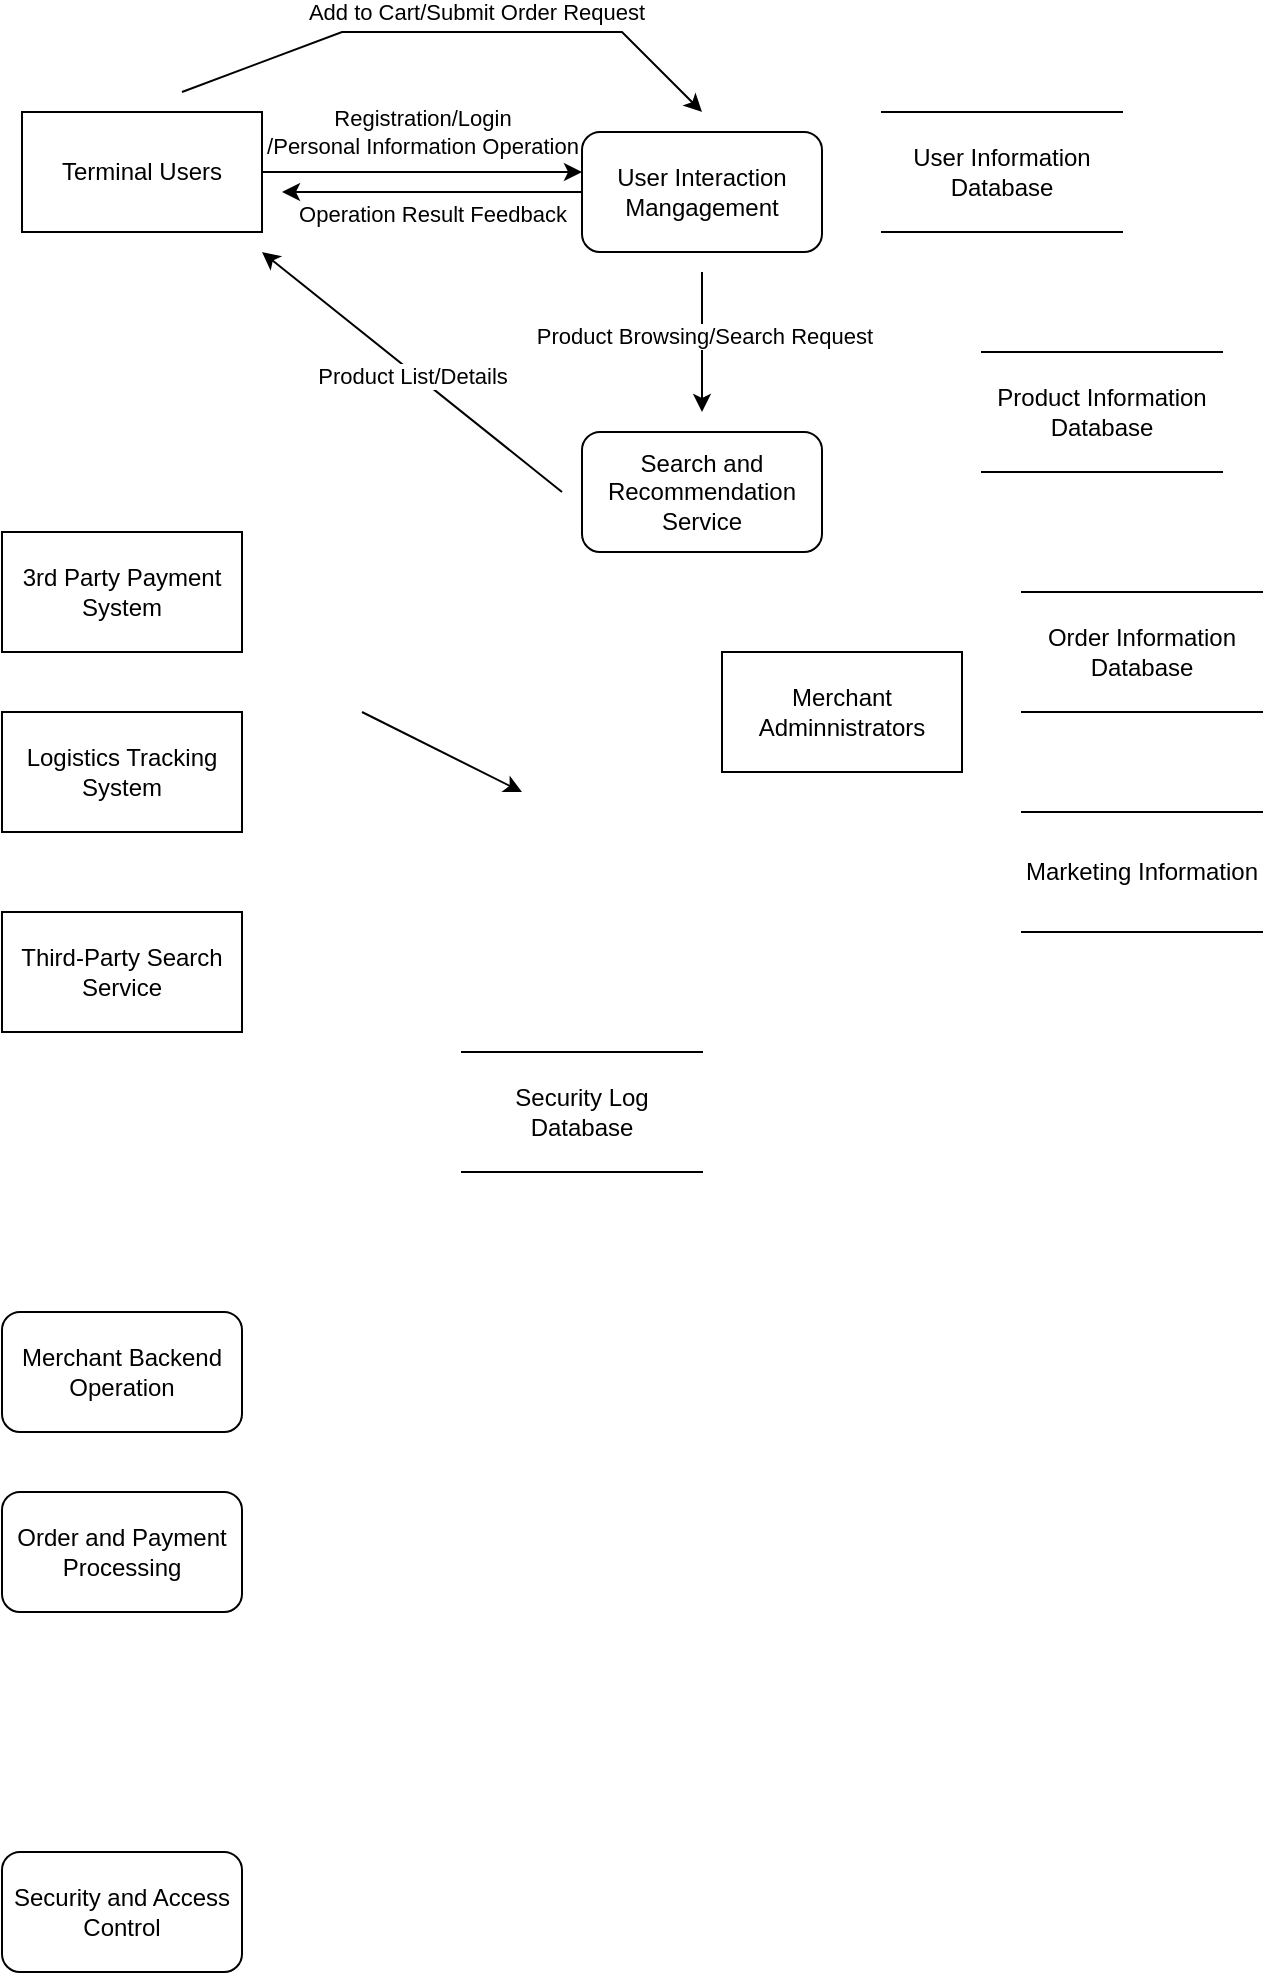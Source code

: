 <mxfile version="28.2.7" pages="2">
  <diagram name="第 1 页" id="47mwr4FIBFNXmbGjkMcd">
    <mxGraphModel dx="634" dy="1791" grid="1" gridSize="10" guides="1" tooltips="1" connect="1" arrows="1" fold="1" page="1" pageScale="1" pageWidth="827" pageHeight="1169" math="0" shadow="0">
      <root>
        <mxCell id="0" />
        <mxCell id="1" parent="0" />
        <mxCell id="0mrhXAH8OAZem-QqKEtG-1" value="Terminal Users" style="rounded=0;whiteSpace=wrap;html=1;" vertex="1" parent="1">
          <mxGeometry x="90" y="30" width="120" height="60" as="geometry" />
        </mxCell>
        <mxCell id="0mrhXAH8OAZem-QqKEtG-2" value="Merchant Adminnistrators" style="rounded=0;whiteSpace=wrap;html=1;" vertex="1" parent="1">
          <mxGeometry x="440" y="300" width="120" height="60" as="geometry" />
        </mxCell>
        <mxCell id="0mrhXAH8OAZem-QqKEtG-3" value="3rd Party Payment System" style="rounded=0;whiteSpace=wrap;html=1;" vertex="1" parent="1">
          <mxGeometry x="80" y="240" width="120" height="60" as="geometry" />
        </mxCell>
        <mxCell id="0mrhXAH8OAZem-QqKEtG-4" value="Logistics Tracking System" style="rounded=0;whiteSpace=wrap;html=1;" vertex="1" parent="1">
          <mxGeometry x="80" y="330" width="120" height="60" as="geometry" />
        </mxCell>
        <mxCell id="0mrhXAH8OAZem-QqKEtG-5" value="Third-Party Search Service" style="rounded=0;whiteSpace=wrap;html=1;" vertex="1" parent="1">
          <mxGeometry x="80" y="430" width="120" height="60" as="geometry" />
        </mxCell>
        <mxCell id="0mrhXAH8OAZem-QqKEtG-19" style="edgeStyle=orthogonalEdgeStyle;rounded=0;orthogonalLoop=1;jettySize=auto;html=1;" edge="1" parent="1" source="0mrhXAH8OAZem-QqKEtG-7">
          <mxGeometry relative="1" as="geometry">
            <mxPoint x="220" y="70" as="targetPoint" />
          </mxGeometry>
        </mxCell>
        <mxCell id="0mrhXAH8OAZem-QqKEtG-20" value="Operation Result Feedback" style="edgeLabel;html=1;align=center;verticalAlign=middle;resizable=0;points=[];" vertex="1" connectable="0" parent="0mrhXAH8OAZem-QqKEtG-19">
          <mxGeometry y="4" relative="1" as="geometry">
            <mxPoint y="6" as="offset" />
          </mxGeometry>
        </mxCell>
        <mxCell id="0mrhXAH8OAZem-QqKEtG-7" value="User Interaction Mangagement" style="rounded=1;whiteSpace=wrap;html=1;" vertex="1" parent="1">
          <mxGeometry x="370" y="40" width="120" height="60" as="geometry" />
        </mxCell>
        <mxCell id="0mrhXAH8OAZem-QqKEtG-8" value="Merchant Backend Operation" style="rounded=1;whiteSpace=wrap;html=1;" vertex="1" parent="1">
          <mxGeometry x="80" y="630" width="120" height="60" as="geometry" />
        </mxCell>
        <mxCell id="0mrhXAH8OAZem-QqKEtG-9" value="Search and Recommendation Service" style="rounded=1;whiteSpace=wrap;html=1;" vertex="1" parent="1">
          <mxGeometry x="370" y="190" width="120" height="60" as="geometry" />
        </mxCell>
        <mxCell id="0mrhXAH8OAZem-QqKEtG-10" value="Order and Payment Processing" style="rounded=1;whiteSpace=wrap;html=1;" vertex="1" parent="1">
          <mxGeometry x="80" y="720" width="120" height="60" as="geometry" />
        </mxCell>
        <mxCell id="0mrhXAH8OAZem-QqKEtG-11" value="Security and Access Control" style="rounded=1;whiteSpace=wrap;html=1;" vertex="1" parent="1">
          <mxGeometry x="80" y="900" width="120" height="60" as="geometry" />
        </mxCell>
        <mxCell id="0mrhXAH8OAZem-QqKEtG-12" value="User Information Database" style="shape=partialRectangle;whiteSpace=wrap;html=1;left=0;right=0;fillColor=none;" vertex="1" parent="1">
          <mxGeometry x="520" y="30" width="120" height="60" as="geometry" />
        </mxCell>
        <mxCell id="0mrhXAH8OAZem-QqKEtG-13" value="Product Information Database" style="shape=partialRectangle;whiteSpace=wrap;html=1;left=0;right=0;fillColor=none;" vertex="1" parent="1">
          <mxGeometry x="570" y="150" width="120" height="60" as="geometry" />
        </mxCell>
        <mxCell id="0mrhXAH8OAZem-QqKEtG-14" value="Order Information Database" style="shape=partialRectangle;whiteSpace=wrap;html=1;left=0;right=0;fillColor=none;" vertex="1" parent="1">
          <mxGeometry x="590" y="270" width="120" height="60" as="geometry" />
        </mxCell>
        <mxCell id="0mrhXAH8OAZem-QqKEtG-15" value="Marketing Information" style="shape=partialRectangle;whiteSpace=wrap;html=1;left=0;right=0;fillColor=none;" vertex="1" parent="1">
          <mxGeometry x="590" y="380" width="120" height="60" as="geometry" />
        </mxCell>
        <mxCell id="0mrhXAH8OAZem-QqKEtG-16" value="Security Log Database" style="shape=partialRectangle;whiteSpace=wrap;html=1;left=0;right=0;fillColor=none;" vertex="1" parent="1">
          <mxGeometry x="310" y="500" width="120" height="60" as="geometry" />
        </mxCell>
        <mxCell id="0mrhXAH8OAZem-QqKEtG-17" value="" style="endArrow=classic;html=1;rounded=0;exitX=1;exitY=0.5;exitDx=0;exitDy=0;" edge="1" parent="1" source="0mrhXAH8OAZem-QqKEtG-1">
          <mxGeometry width="50" height="50" relative="1" as="geometry">
            <mxPoint x="220" y="60" as="sourcePoint" />
            <mxPoint x="370" y="60" as="targetPoint" />
          </mxGeometry>
        </mxCell>
        <mxCell id="0mrhXAH8OAZem-QqKEtG-18" value="Registration/Login&lt;div&gt;/Personal Information Operation&lt;/div&gt;" style="edgeLabel;html=1;align=center;verticalAlign=middle;resizable=0;points=[];" vertex="1" connectable="0" parent="0mrhXAH8OAZem-QqKEtG-17">
          <mxGeometry x="-0.175" y="2" relative="1" as="geometry">
            <mxPoint x="14" y="-18" as="offset" />
          </mxGeometry>
        </mxCell>
        <mxCell id="y3LFcYZT-C3Oiw_jnrEs-1" value="" style="edgeStyle=none;orthogonalLoop=1;jettySize=auto;html=1;rounded=0;" edge="1" parent="1">
          <mxGeometry width="80" relative="1" as="geometry">
            <mxPoint x="430" y="110" as="sourcePoint" />
            <mxPoint x="430" y="180" as="targetPoint" />
            <Array as="points" />
          </mxGeometry>
        </mxCell>
        <mxCell id="y3LFcYZT-C3Oiw_jnrEs-3" value="Product Browsing/Search Request" style="edgeLabel;html=1;align=center;verticalAlign=middle;resizable=0;points=[];" vertex="1" connectable="0" parent="y3LFcYZT-C3Oiw_jnrEs-1">
          <mxGeometry x="-0.1" y="1" relative="1" as="geometry">
            <mxPoint as="offset" />
          </mxGeometry>
        </mxCell>
        <mxCell id="y3LFcYZT-C3Oiw_jnrEs-2" value="" style="edgeStyle=none;orthogonalLoop=1;jettySize=auto;html=1;rounded=0;" edge="1" parent="1">
          <mxGeometry width="80" relative="1" as="geometry">
            <mxPoint x="260" y="330" as="sourcePoint" />
            <mxPoint x="340" y="370" as="targetPoint" />
            <Array as="points" />
          </mxGeometry>
        </mxCell>
        <mxCell id="y3LFcYZT-C3Oiw_jnrEs-4" value="" style="edgeStyle=none;orthogonalLoop=1;jettySize=auto;html=1;rounded=0;" edge="1" parent="1">
          <mxGeometry width="80" relative="1" as="geometry">
            <mxPoint x="360" y="220" as="sourcePoint" />
            <mxPoint x="210" y="100" as="targetPoint" />
            <Array as="points" />
          </mxGeometry>
        </mxCell>
        <mxCell id="y3LFcYZT-C3Oiw_jnrEs-5" value="Product List/Details" style="edgeLabel;html=1;align=center;verticalAlign=middle;resizable=0;points=[];" vertex="1" connectable="0" parent="y3LFcYZT-C3Oiw_jnrEs-4">
          <mxGeometry x="-0.01" y="1" relative="1" as="geometry">
            <mxPoint as="offset" />
          </mxGeometry>
        </mxCell>
        <mxCell id="y3LFcYZT-C3Oiw_jnrEs-6" value="" style="edgeStyle=none;orthogonalLoop=1;jettySize=auto;html=1;rounded=0;" edge="1" parent="1">
          <mxGeometry width="80" relative="1" as="geometry">
            <mxPoint x="170" y="20" as="sourcePoint" />
            <mxPoint x="430" y="30" as="targetPoint" />
            <Array as="points">
              <mxPoint x="250" y="-10" />
              <mxPoint x="390" y="-10" />
            </Array>
          </mxGeometry>
        </mxCell>
        <mxCell id="y3LFcYZT-C3Oiw_jnrEs-8" value="Add to Cart/Submit Order Request" style="edgeLabel;html=1;align=center;verticalAlign=middle;resizable=0;points=[];" vertex="1" connectable="0" parent="y3LFcYZT-C3Oiw_jnrEs-6">
          <mxGeometry x="0.081" y="3" relative="1" as="geometry">
            <mxPoint y="-7" as="offset" />
          </mxGeometry>
        </mxCell>
      </root>
    </mxGraphModel>
  </diagram>
  <diagram id="ucvteeKNVSDg5WZEgxSg" name="第 2 页">
    <mxGraphModel grid="1" page="1" gridSize="10" guides="1" tooltips="1" connect="1" arrows="1" fold="1" pageScale="1" pageWidth="827" pageHeight="1169" math="0" shadow="0">
      <root>
        <mxCell id="0" />
        <mxCell id="1" parent="0" />
      </root>
    </mxGraphModel>
  </diagram>
</mxfile>
